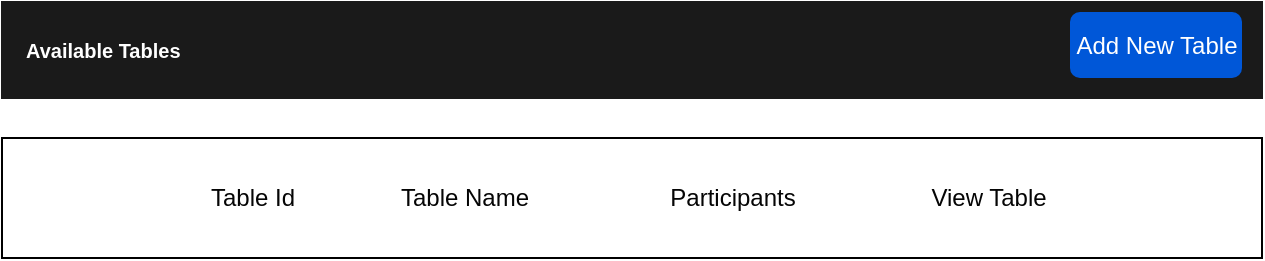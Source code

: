 <mxfile version="14.0.0" type="github" pages="4">
  <diagram id="3kFzr8X6Iq4hm4kEnt4G" name="Admin: Available tables">
    <mxGraphModel dx="1186" dy="633" grid="1" gridSize="10" guides="1" tooltips="1" connect="1" arrows="1" fold="1" page="1" pageScale="1" pageWidth="827" pageHeight="1169" math="0" shadow="0">
      <root>
        <mxCell id="0" />
        <mxCell id="1" parent="0" />
        <mxCell id="C9fUYkIfiORAq-J-KvDf-43" value="Available Tables" style="whiteSpace=wrap;html=1;shadow=0;dashed=0;fontSize=10;align=left;fillColor=#1A1A1A;strokeColor=#1A1A1A;fontStyle=1;fontColor=#FFFFFF;spacingTop=0;spacingLeft=10;" parent="1" vertex="1">
          <mxGeometry x="110" y="32" width="630" height="48" as="geometry" />
        </mxCell>
        <mxCell id="C9fUYkIfiORAq-J-KvDf-41" value="Add New Table" style="rounded=1;fillColor=#0057D8;align=center;strokeColor=none;html=1;fontColor=#ffffff;fontSize=12" parent="1" vertex="1">
          <mxGeometry x="644" y="37" width="86" height="33" as="geometry" />
        </mxCell>
        <mxCell id="C9fUYkIfiORAq-J-KvDf-53" value="" style="group" parent="1" vertex="1" connectable="0">
          <mxGeometry x="110" y="100" width="630" height="60" as="geometry" />
        </mxCell>
        <mxCell id="C9fUYkIfiORAq-J-KvDf-51" value="" style="rounded=0;whiteSpace=wrap;html=1;fontColor=#050505;" parent="C9fUYkIfiORAq-J-KvDf-53" vertex="1">
          <mxGeometry width="630" height="60" as="geometry" />
        </mxCell>
        <mxCell id="C9fUYkIfiORAq-J-KvDf-52" value="" style="group" parent="C9fUYkIfiORAq-J-KvDf-53" vertex="1" connectable="0">
          <mxGeometry x="95.455" y="20" width="496.364" height="20" as="geometry" />
        </mxCell>
        <mxCell id="C9fUYkIfiORAq-J-KvDf-46" value="Table Id&lt;br&gt;" style="text;html=1;align=center;verticalAlign=middle;resizable=0;points=[];autosize=1;fontColor=#050505;" parent="C9fUYkIfiORAq-J-KvDf-52" vertex="1">
          <mxGeometry width="60" height="20" as="geometry" />
        </mxCell>
        <mxCell id="C9fUYkIfiORAq-J-KvDf-47" value="Table Name" style="text;html=1;align=center;verticalAlign=middle;resizable=0;points=[];autosize=1;fontColor=#050505;" parent="C9fUYkIfiORAq-J-KvDf-52" vertex="1">
          <mxGeometry x="95.455" width="80" height="20" as="geometry" />
        </mxCell>
        <mxCell id="C9fUYkIfiORAq-J-KvDf-48" value="Participants&lt;br&gt;" style="text;html=1;align=center;verticalAlign=middle;resizable=0;points=[];autosize=1;fontColor=#050505;" parent="C9fUYkIfiORAq-J-KvDf-52" vertex="1">
          <mxGeometry x="229.091" width="80" height="20" as="geometry" />
        </mxCell>
        <mxCell id="C9fUYkIfiORAq-J-KvDf-50" value="View Table&lt;br&gt;" style="text;html=1;align=center;verticalAlign=middle;resizable=0;points=[];autosize=1;fontColor=#050505;" parent="C9fUYkIfiORAq-J-KvDf-52" vertex="1">
          <mxGeometry x="362.727" width="70" height="20" as="geometry" />
        </mxCell>
      </root>
    </mxGraphModel>
  </diagram>
  <diagram id="kQHobtIQDjCfU6Y0wxxT" name="Admin: Table hands">
    <mxGraphModel dx="1186" dy="633" grid="1" gridSize="10" guides="1" tooltips="1" connect="1" arrows="1" fold="1" page="1" pageScale="1" pageWidth="827" pageHeight="1169" math="0" shadow="0">
      <root>
        <mxCell id="1r-7qDEJu59yyJFOZnrV-0" />
        <mxCell id="1r-7qDEJu59yyJFOZnrV-1" parent="1r-7qDEJu59yyJFOZnrV-0" />
        <mxCell id="ue2WGszQVhXiVucGMJOq-0" value="Table Hands" style="whiteSpace=wrap;html=1;shadow=0;dashed=0;fontSize=10;align=left;fillColor=#1A1A1A;strokeColor=#1A1A1A;fontStyle=1;fontColor=#FFFFFF;spacingTop=0;spacingLeft=10;" parent="1r-7qDEJu59yyJFOZnrV-1" vertex="1">
          <mxGeometry x="110" y="32" width="630" height="48" as="geometry" />
        </mxCell>
        <mxCell id="fMhL2haai8G4RmdFSlY4-0" value="" style="group" parent="1r-7qDEJu59yyJFOZnrV-1" vertex="1" connectable="0">
          <mxGeometry x="110" y="110" width="630" height="60" as="geometry" />
        </mxCell>
        <mxCell id="fMhL2haai8G4RmdFSlY4-1" value="" style="rounded=0;whiteSpace=wrap;html=1;fontColor=#050505;" parent="fMhL2haai8G4RmdFSlY4-0" vertex="1">
          <mxGeometry width="630" height="60" as="geometry" />
        </mxCell>
        <mxCell id="fMhL2haai8G4RmdFSlY4-2" value="" style="group" parent="fMhL2haai8G4RmdFSlY4-0" vertex="1" connectable="0">
          <mxGeometry x="55.005" y="20" width="496.364" height="20" as="geometry" />
        </mxCell>
        <mxCell id="fMhL2haai8G4RmdFSlY4-3" value="Hand Id" style="text;html=1;align=center;verticalAlign=middle;resizable=0;points=[];autosize=1;fontColor=#050505;" parent="fMhL2haai8G4RmdFSlY4-2" vertex="1">
          <mxGeometry width="60" height="20" as="geometry" />
        </mxCell>
        <mxCell id="fMhL2haai8G4RmdFSlY4-4" value="Winner" style="text;html=1;align=center;verticalAlign=middle;resizable=0;points=[];autosize=1;fontColor=#050505;" parent="fMhL2haai8G4RmdFSlY4-2" vertex="1">
          <mxGeometry x="110.455" width="50" height="20" as="geometry" />
        </mxCell>
        <mxCell id="fMhL2haai8G4RmdFSlY4-11" value="Status(Running or Finished)&lt;br&gt;" style="text;html=1;align=center;verticalAlign=middle;resizable=0;points=[];autosize=1;fontColor=#050505;" parent="fMhL2haai8G4RmdFSlY4-0" vertex="1">
          <mxGeometry x="359.995" y="20" width="160" height="20" as="geometry" />
        </mxCell>
        <mxCell id="fMhL2haai8G4RmdFSlY4-5" value="Amout" style="text;html=1;align=center;verticalAlign=middle;resizable=0;points=[];autosize=1;fontColor=#050505;" parent="fMhL2haai8G4RmdFSlY4-0" vertex="1">
          <mxGeometry x="269.995" y="20" width="50" height="20" as="geometry" />
        </mxCell>
        <mxCell id="fMhL2haai8G4RmdFSlY4-6" value="View Hand" style="text;html=1;align=center;verticalAlign=middle;resizable=0;points=[];autosize=1;fontColor=#050505;" parent="fMhL2haai8G4RmdFSlY4-0" vertex="1">
          <mxGeometry x="540.002" y="20" width="70" height="20" as="geometry" />
        </mxCell>
        <mxCell id="fMhL2haai8G4RmdFSlY4-7" value="Table id: 1&lt;br&gt;" style="text;html=1;align=center;verticalAlign=middle;resizable=0;points=[];autosize=1;fontColor=#FCFCFC;" parent="1r-7qDEJu59yyJFOZnrV-1" vertex="1">
          <mxGeometry x="560" y="46" width="70" height="20" as="geometry" />
        </mxCell>
        <mxCell id="fMhL2haai8G4RmdFSlY4-9" value="Table Name: A" style="text;html=1;align=center;verticalAlign=middle;resizable=0;points=[];autosize=1;fontColor=#FCFCFC;" parent="1r-7qDEJu59yyJFOZnrV-1" vertex="1">
          <mxGeometry x="640" y="46" width="90" height="20" as="geometry" />
        </mxCell>
        <mxCell id="fMhL2haai8G4RmdFSlY4-12" value="" style="group" parent="1r-7qDEJu59yyJFOZnrV-1" vertex="1" connectable="0">
          <mxGeometry x="110" y="280" width="630" height="60" as="geometry" />
        </mxCell>
        <mxCell id="fMhL2haai8G4RmdFSlY4-13" value="" style="rounded=0;whiteSpace=wrap;html=1;fontColor=#050505;" parent="fMhL2haai8G4RmdFSlY4-12" vertex="1">
          <mxGeometry width="630" height="60" as="geometry" />
        </mxCell>
        <mxCell id="fMhL2haai8G4RmdFSlY4-14" value="" style="group" parent="fMhL2haai8G4RmdFSlY4-12" vertex="1" connectable="0">
          <mxGeometry x="55.005" y="20" width="496.364" height="30" as="geometry" />
        </mxCell>
        <mxCell id="fMhL2haai8G4RmdFSlY4-16" value="Action&lt;br&gt;" style="text;html=1;align=center;verticalAlign=middle;resizable=0;points=[];autosize=1;fontColor=#050505;" parent="fMhL2haai8G4RmdFSlY4-14" vertex="1">
          <mxGeometry x="110.455" width="50" height="20" as="geometry" />
        </mxCell>
        <mxCell id="fMhL2haai8G4RmdFSlY4-18" value="Amout" style="text;html=1;align=center;verticalAlign=middle;resizable=0;points=[];autosize=1;fontColor=#050505;" parent="fMhL2haai8G4RmdFSlY4-12" vertex="1">
          <mxGeometry x="269.995" y="20" width="50" height="20" as="geometry" />
        </mxCell>
        <mxCell id="fMhL2haai8G4RmdFSlY4-23" value="Player&lt;br&gt;" style="text;html=1;align=center;verticalAlign=middle;resizable=0;points=[];autosize=1;fontColor=#050505;" parent="fMhL2haai8G4RmdFSlY4-12" vertex="1">
          <mxGeometry x="19.999" y="20" width="50" height="20" as="geometry" />
        </mxCell>
        <mxCell id="fMhL2haai8G4RmdFSlY4-24" value="&lt;span style=&quot;color: rgb(5 , 5 , 5)&quot;&gt;(chaal, show,backshow,counter,blind,pack)&lt;/span&gt;" style="text;html=1;align=center;verticalAlign=middle;resizable=0;points=[];autosize=1;fontColor=#000033;" parent="fMhL2haai8G4RmdFSlY4-12" vertex="1">
          <mxGeometry x="64" y="40" width="240" height="20" as="geometry" />
        </mxCell>
        <mxCell id="fMhL2haai8G4RmdFSlY4-26" value="Table Hand" style="whiteSpace=wrap;html=1;shadow=0;dashed=0;fontSize=10;align=left;fillColor=#1A1A1A;strokeColor=#1A1A1A;fontStyle=1;fontColor=#FFFFFF;spacingTop=0;spacingLeft=10;" parent="1r-7qDEJu59yyJFOZnrV-1" vertex="1">
          <mxGeometry x="110" y="220" width="630" height="48" as="geometry" />
        </mxCell>
        <mxCell id="fMhL2haai8G4RmdFSlY4-27" value="Table id: 1&lt;br&gt;" style="text;html=1;align=center;verticalAlign=middle;resizable=0;points=[];autosize=1;fontColor=#FFFFFF;" parent="1r-7qDEJu59yyJFOZnrV-1" vertex="1">
          <mxGeometry x="381" y="234" width="70" height="20" as="geometry" />
        </mxCell>
        <mxCell id="fMhL2haai8G4RmdFSlY4-28" value="Table Name: A" style="text;html=1;align=center;verticalAlign=middle;resizable=0;points=[];autosize=1;fontColor=#FFFFFF;" parent="1r-7qDEJu59yyJFOZnrV-1" vertex="1">
          <mxGeometry x="460" y="234" width="90" height="20" as="geometry" />
        </mxCell>
        <mxCell id="fMhL2haai8G4RmdFSlY4-29" value="Hand Id: 1" style="text;html=1;align=center;verticalAlign=middle;resizable=0;points=[];autosize=1;fontColor=#FFFFFF;" parent="1r-7qDEJu59yyJFOZnrV-1" vertex="1">
          <mxGeometry x="570" y="234" width="70" height="20" as="geometry" />
        </mxCell>
        <mxCell id="fMhL2haai8G4RmdFSlY4-30" value="Status: Running" style="text;html=1;align=center;verticalAlign=middle;resizable=0;points=[];autosize=1;fontColor=#FFFFFF;" parent="1r-7qDEJu59yyJFOZnrV-1" vertex="1">
          <mxGeometry x="630" y="234" width="100" height="20" as="geometry" />
        </mxCell>
        <mxCell id="fMhL2haai8G4RmdFSlY4-31" value="" style="group" parent="1r-7qDEJu59yyJFOZnrV-1" vertex="1" connectable="0">
          <mxGeometry x="110" y="450" width="630" height="60" as="geometry" />
        </mxCell>
        <mxCell id="fMhL2haai8G4RmdFSlY4-32" value="" style="rounded=0;whiteSpace=wrap;html=1;fontColor=#050505;" parent="fMhL2haai8G4RmdFSlY4-31" vertex="1">
          <mxGeometry width="630" height="60" as="geometry" />
        </mxCell>
        <mxCell id="fMhL2haai8G4RmdFSlY4-36" value="Player&lt;br&gt;" style="text;html=1;align=center;verticalAlign=middle;resizable=0;points=[];autosize=1;fontColor=#050505;" parent="fMhL2haai8G4RmdFSlY4-31" vertex="1">
          <mxGeometry x="19.999" y="20" width="50" height="20" as="geometry" />
        </mxCell>
        <mxCell id="fMhL2haai8G4RmdFSlY4-43" value="Cards" style="text;html=1;align=center;verticalAlign=middle;resizable=0;points=[];autosize=1;fontColor=#080808;" parent="fMhL2haai8G4RmdFSlY4-31" vertex="1">
          <mxGeometry x="100" y="20" width="50" height="20" as="geometry" />
        </mxCell>
        <mxCell id="DefvYhfhiBpHdIw9bwAg-0" value="Status&lt;br&gt;" style="text;html=1;align=center;verticalAlign=middle;resizable=0;points=[];autosize=1;fontColor=#080808;" parent="fMhL2haai8G4RmdFSlY4-31" vertex="1">
          <mxGeometry x="200" y="20" width="50" height="20" as="geometry" />
        </mxCell>
        <mxCell id="DefvYhfhiBpHdIw9bwAg-6" value="Playing/Joined&lt;br&gt;" style="text;html=1;align=center;verticalAlign=middle;resizable=0;points=[];autosize=1;fontColor=#080808;" parent="fMhL2haai8G4RmdFSlY4-31" vertex="1">
          <mxGeometry x="180" y="40" width="90" height="20" as="geometry" />
        </mxCell>
        <mxCell id="DefvYhfhiBpHdIw9bwAg-7" value="Action" style="text;html=1;align=center;verticalAlign=middle;resizable=0;points=[];autosize=1;fontColor=#080808;" parent="fMhL2haai8G4RmdFSlY4-31" vertex="1">
          <mxGeometry x="470" y="20" width="50" height="20" as="geometry" />
        </mxCell>
        <mxCell id="DefvYhfhiBpHdIw9bwAg-8" value="Allow/Deny" style="text;html=1;align=center;verticalAlign=middle;resizable=0;points=[];autosize=1;fontColor=#080808;" parent="fMhL2haai8G4RmdFSlY4-31" vertex="1">
          <mxGeometry x="455" y="40" width="80" height="20" as="geometry" />
        </mxCell>
        <mxCell id="fMhL2haai8G4RmdFSlY4-38" value="Players" style="whiteSpace=wrap;html=1;shadow=0;dashed=0;fontSize=10;align=left;fillColor=#1A1A1A;strokeColor=#1A1A1A;fontStyle=1;fontColor=#FFFFFF;spacingTop=0;spacingLeft=10;" parent="1r-7qDEJu59yyJFOZnrV-1" vertex="1">
          <mxGeometry x="110" y="390" width="630" height="48" as="geometry" />
        </mxCell>
        <mxCell id="fMhL2haai8G4RmdFSlY4-39" value="Table id: 1&lt;br&gt;" style="text;html=1;align=center;verticalAlign=middle;resizable=0;points=[];autosize=1;fontColor=#FFFFFF;" parent="1r-7qDEJu59yyJFOZnrV-1" vertex="1">
          <mxGeometry x="381" y="404" width="70" height="20" as="geometry" />
        </mxCell>
        <mxCell id="fMhL2haai8G4RmdFSlY4-40" value="Table Name: A" style="text;html=1;align=center;verticalAlign=middle;resizable=0;points=[];autosize=1;fontColor=#FFFFFF;" parent="1r-7qDEJu59yyJFOZnrV-1" vertex="1">
          <mxGeometry x="460" y="404" width="90" height="20" as="geometry" />
        </mxCell>
        <mxCell id="fMhL2haai8G4RmdFSlY4-41" value="Hand Id: 1" style="text;html=1;align=center;verticalAlign=middle;resizable=0;points=[];autosize=1;fontColor=#FFFFFF;" parent="1r-7qDEJu59yyJFOZnrV-1" vertex="1">
          <mxGeometry x="570" y="404" width="70" height="20" as="geometry" />
        </mxCell>
        <mxCell id="fMhL2haai8G4RmdFSlY4-42" value="Status: Running" style="text;html=1;align=center;verticalAlign=middle;resizable=0;points=[];autosize=1;fontColor=#FFFFFF;" parent="1r-7qDEJu59yyJFOZnrV-1" vertex="1">
          <mxGeometry x="630" y="404" width="100" height="20" as="geometry" />
        </mxCell>
      </root>
    </mxGraphModel>
  </diagram>
  <diagram id="wL15dHucZFOA_oZ1Sm9u" name="User: Join Table">
    <mxGraphModel dx="1186" dy="633" grid="1" gridSize="10" guides="1" tooltips="1" connect="1" arrows="1" fold="1" page="1" pageScale="1" pageWidth="827" pageHeight="1169" math="0" shadow="0">
      <root>
        <mxCell id="2PJQ9pSS5Mpl7JIdTnvP-0" />
        <mxCell id="2PJQ9pSS5Mpl7JIdTnvP-1" parent="2PJQ9pSS5Mpl7JIdTnvP-0" />
        <mxCell id="2PJQ9pSS5Mpl7JIdTnvP-2" value="&lt;span style=&quot;color: rgba(0 , 0 , 0 , 0) ; font-family: monospace ; font-size: 0px&quot;&gt;%3CmxGraphModel%3E%3Croot%3E%3CmxCell%20id%3D%220%22%2F%3E%3CmxCell%20id%3D%221%22%20parent%3D%220%22%2F%3E%3CmxCell%20id%3D%222%22%20value%3D%22Table%20Id%22%20style%3D%22text%3Bhtml%3D1%3Balign%3Dcenter%3BverticalAlign%3Dmiddle%3Bresizable%3D0%3Bpoints%3D%5B%5D%3Bautosize%3D1%3BfontColor%3D%23080808%3B%22%20vertex%3D%221%22%20parent%3D%221%22%3E%3CmxGeometry%20x%3D%22280%22%20y%3D%22100%22%20width%3D%2260%22%20height%3D%2220%22%20as%3D%22geometry%22%2F%3E%3C%2FmxCell%3E%3CmxCell%20id%3D%223%22%20value%3D%22Enter%20Table%20Id%22%20style%3D%22rounded%3D1%3BwhiteSpace%3Dwrap%3Bhtml%3D1%3BfontColor%3D%23080808%3B%22%20vertex%3D%221%22%20parent%3D%221%22%3E%3CmxGeometry%20x%3D%22290%22%20y%3D%22120%22%20width%3D%22230%22%20height%3D%2230%22%20as%3D%22geometry%22%2F%3E%3C%2FmxCell%3E%3C%2Froot%3E%3C%2FmxGraphModel%3E&lt;/span&gt;" style="whiteSpace=wrap;html=1;aspect=fixed;fontColor=#080808;" vertex="1" parent="2PJQ9pSS5Mpl7JIdTnvP-1">
          <mxGeometry x="270" y="80" width="280" height="280" as="geometry" />
        </mxCell>
        <mxCell id="2PJQ9pSS5Mpl7JIdTnvP-3" value="Table Id" style="text;html=1;align=center;verticalAlign=middle;resizable=0;points=[];autosize=1;fontColor=#080808;" vertex="1" parent="2PJQ9pSS5Mpl7JIdTnvP-1">
          <mxGeometry x="280" y="100" width="60" height="20" as="geometry" />
        </mxCell>
        <mxCell id="2PJQ9pSS5Mpl7JIdTnvP-4" value="Enter Table Id" style="rounded=1;whiteSpace=wrap;html=1;fontColor=#080808;" vertex="1" parent="2PJQ9pSS5Mpl7JIdTnvP-1">
          <mxGeometry x="290" y="120" width="230" height="30" as="geometry" />
        </mxCell>
        <mxCell id="TN8t0GlnKIBGmYYj-FKD-1" value="Submit" style="rounded=1;html=1;shadow=0;dashed=0;whiteSpace=wrap;fontSize=10;fillColor=#E6E6E6;align=center;strokeColor=#B3B3B3;fontColor=#333333;" vertex="1" parent="2PJQ9pSS5Mpl7JIdTnvP-1">
          <mxGeometry x="414.5" y="220" width="105.5" height="16.88" as="geometry" />
        </mxCell>
        <mxCell id="TN8t0GlnKIBGmYYj-FKD-2" value="Sent for approval, You will be entered &lt;br&gt;into the table once approved by admin" style="text;strokeColor=none;fillColor=none;html=1;fontSize=10;fontStyle=1;verticalAlign=middle;align=center;" vertex="1" parent="2PJQ9pSS5Mpl7JIdTnvP-1">
          <mxGeometry x="330" y="150" width="100" height="40" as="geometry" />
        </mxCell>
      </root>
    </mxGraphModel>
  </diagram>
  <diagram id="5luQnSfpen-YUHvs8p7d" name="User: Table">
    <mxGraphModel dx="1186" dy="633" grid="1" gridSize="10" guides="1" tooltips="1" connect="1" arrows="1" fold="1" page="1" pageScale="1" pageWidth="827" pageHeight="1169" math="0" shadow="0">
      <root>
        <mxCell id="MJWeSKnUnLhXNs0pziLk-0" />
        <mxCell id="MJWeSKnUnLhXNs0pziLk-1" parent="MJWeSKnUnLhXNs0pziLk-0" />
        <mxCell id="MJWeSKnUnLhXNs0pziLk-2" value="" style="whiteSpace=wrap;html=1;aspect=fixed;fontSize=10;fontColor=#080808;" vertex="1" parent="MJWeSKnUnLhXNs0pziLk-1">
          <mxGeometry x="150" y="40" width="570" height="570" as="geometry" />
        </mxCell>
        <mxCell id="MJWeSKnUnLhXNs0pziLk-3" value="A" style="whiteSpace=wrap;html=1;aspect=fixed;fontSize=10;fillColor=#ffe6cc;strokeColor=#d79b00;" vertex="1" parent="MJWeSKnUnLhXNs0pziLk-1">
          <mxGeometry x="210" y="130" width="80" height="80" as="geometry" />
        </mxCell>
        <mxCell id="MJWeSKnUnLhXNs0pziLk-6" value="K" style="whiteSpace=wrap;html=1;aspect=fixed;fontSize=10;fillColor=#d5e8d4;strokeColor=#82b366;" vertex="1" parent="MJWeSKnUnLhXNs0pziLk-1">
          <mxGeometry x="390" y="130" width="80" height="80" as="geometry" />
        </mxCell>
        <mxCell id="MJWeSKnUnLhXNs0pziLk-7" value="Q" style="whiteSpace=wrap;html=1;aspect=fixed;fontSize=10;fillColor=#e1d5e7;strokeColor=#9673a6;" vertex="1" parent="MJWeSKnUnLhXNs0pziLk-1">
          <mxGeometry x="570" y="130" width="80" height="80" as="geometry" />
        </mxCell>
        <mxCell id="MJWeSKnUnLhXNs0pziLk-9" value="20" style="ellipse;whiteSpace=wrap;html=1;fontSize=10;fontColor=#080808;" vertex="1" parent="MJWeSKnUnLhXNs0pziLk-1">
          <mxGeometry x="210" y="230" width="90" height="90" as="geometry" />
        </mxCell>
        <mxCell id="MJWeSKnUnLhXNs0pziLk-10" value="60" style="ellipse;whiteSpace=wrap;html=1;fontSize=10;fontColor=#080808;" vertex="1" parent="MJWeSKnUnLhXNs0pziLk-1">
          <mxGeometry x="570" y="230" width="90" height="90" as="geometry" />
        </mxCell>
        <mxCell id="MJWeSKnUnLhXNs0pziLk-11" value="40" style="ellipse;whiteSpace=wrap;html=1;fontSize=10;fontColor=#080808;" vertex="1" parent="MJWeSKnUnLhXNs0pziLk-1">
          <mxGeometry x="390" y="240" width="90" height="90" as="geometry" />
        </mxCell>
        <mxCell id="MJWeSKnUnLhXNs0pziLk-12" value="Blind" style="labelPosition=center;verticalLabelPosition=middle;align=center;html=1;shape=mxgraph.basic.shaded_button;dx=10;fillColor=#E6E6E6;strokeColor=none;fontSize=10;fontColor=#080808;" vertex="1" parent="MJWeSKnUnLhXNs0pziLk-1">
          <mxGeometry x="200" y="360" width="100" height="60" as="geometry" />
        </mxCell>
        <mxCell id="MJWeSKnUnLhXNs0pziLk-13" value="Show/Hide Cards" style="labelPosition=center;verticalLabelPosition=middle;align=center;html=1;shape=mxgraph.basic.shaded_button;dx=10;fillColor=#E6E6E6;strokeColor=none;fontSize=10;fontColor=#080808;" vertex="1" parent="MJWeSKnUnLhXNs0pziLk-1">
          <mxGeometry x="200" y="540" width="100" height="60" as="geometry" />
        </mxCell>
        <mxCell id="MJWeSKnUnLhXNs0pziLk-14" value="Chaal" style="labelPosition=center;verticalLabelPosition=middle;align=center;html=1;shape=mxgraph.basic.shaded_button;dx=10;fillColor=#E6E6E6;strokeColor=none;fontSize=10;fontColor=#080808;" vertex="1" parent="MJWeSKnUnLhXNs0pziLk-1">
          <mxGeometry x="200" y="460" width="100" height="60" as="geometry" />
        </mxCell>
        <mxCell id="MJWeSKnUnLhXNs0pziLk-15" value="Pack" style="labelPosition=center;verticalLabelPosition=middle;align=center;html=1;shape=mxgraph.basic.shaded_button;dx=10;fillColor=#E6E6E6;strokeColor=none;fontSize=10;fontColor=#080808;" vertex="1" parent="MJWeSKnUnLhXNs0pziLk-1">
          <mxGeometry x="370" y="450" width="100" height="60" as="geometry" />
        </mxCell>
        <mxCell id="MJWeSKnUnLhXNs0pziLk-16" value="Back Show" style="labelPosition=center;verticalLabelPosition=middle;align=center;html=1;shape=mxgraph.basic.shaded_button;dx=10;fillColor=#E6E6E6;strokeColor=none;fontSize=10;fontColor=#080808;" vertex="1" parent="MJWeSKnUnLhXNs0pziLk-1">
          <mxGeometry x="550" y="450" width="100" height="60" as="geometry" />
        </mxCell>
        <mxCell id="MJWeSKnUnLhXNs0pziLk-17" value="Pack" style="labelPosition=center;verticalLabelPosition=middle;align=center;html=1;shape=mxgraph.basic.shaded_button;dx=10;fillColor=#E6E6E6;strokeColor=none;fontSize=10;fontColor=#080808;" vertex="1" parent="MJWeSKnUnLhXNs0pziLk-1">
          <mxGeometry x="550" y="360" width="100" height="60" as="geometry" />
        </mxCell>
        <mxCell id="MJWeSKnUnLhXNs0pziLk-18" value="Show" style="labelPosition=center;verticalLabelPosition=middle;align=center;html=1;shape=mxgraph.basic.shaded_button;dx=10;fillColor=#E6E6E6;strokeColor=none;fontSize=10;fontColor=#080808;" vertex="1" parent="MJWeSKnUnLhXNs0pziLk-1">
          <mxGeometry x="370" y="360" width="100" height="60" as="geometry" />
        </mxCell>
        <mxCell id="MJWeSKnUnLhXNs0pziLk-19" value="Available Amount: 1000&lt;br&gt;" style="text;html=1;align=center;verticalAlign=middle;resizable=0;points=[];autosize=1;fontSize=10;fontColor=#080808;" vertex="1" parent="MJWeSKnUnLhXNs0pziLk-1">
          <mxGeometry x="590" y="50" width="120" height="20" as="geometry" />
        </mxCell>
        <mxCell id="MJWeSKnUnLhXNs0pziLk-23" value="Leave Table" style="labelPosition=center;verticalLabelPosition=middle;align=center;html=1;shape=mxgraph.basic.shaded_button;dx=10;fillColor=#E6E6E6;strokeColor=none;fontSize=10;fontColor=#080808;" vertex="1" parent="MJWeSKnUnLhXNs0pziLk-1">
          <mxGeometry x="370" y="540" width="100" height="60" as="geometry" />
        </mxCell>
      </root>
    </mxGraphModel>
  </diagram>
</mxfile>
